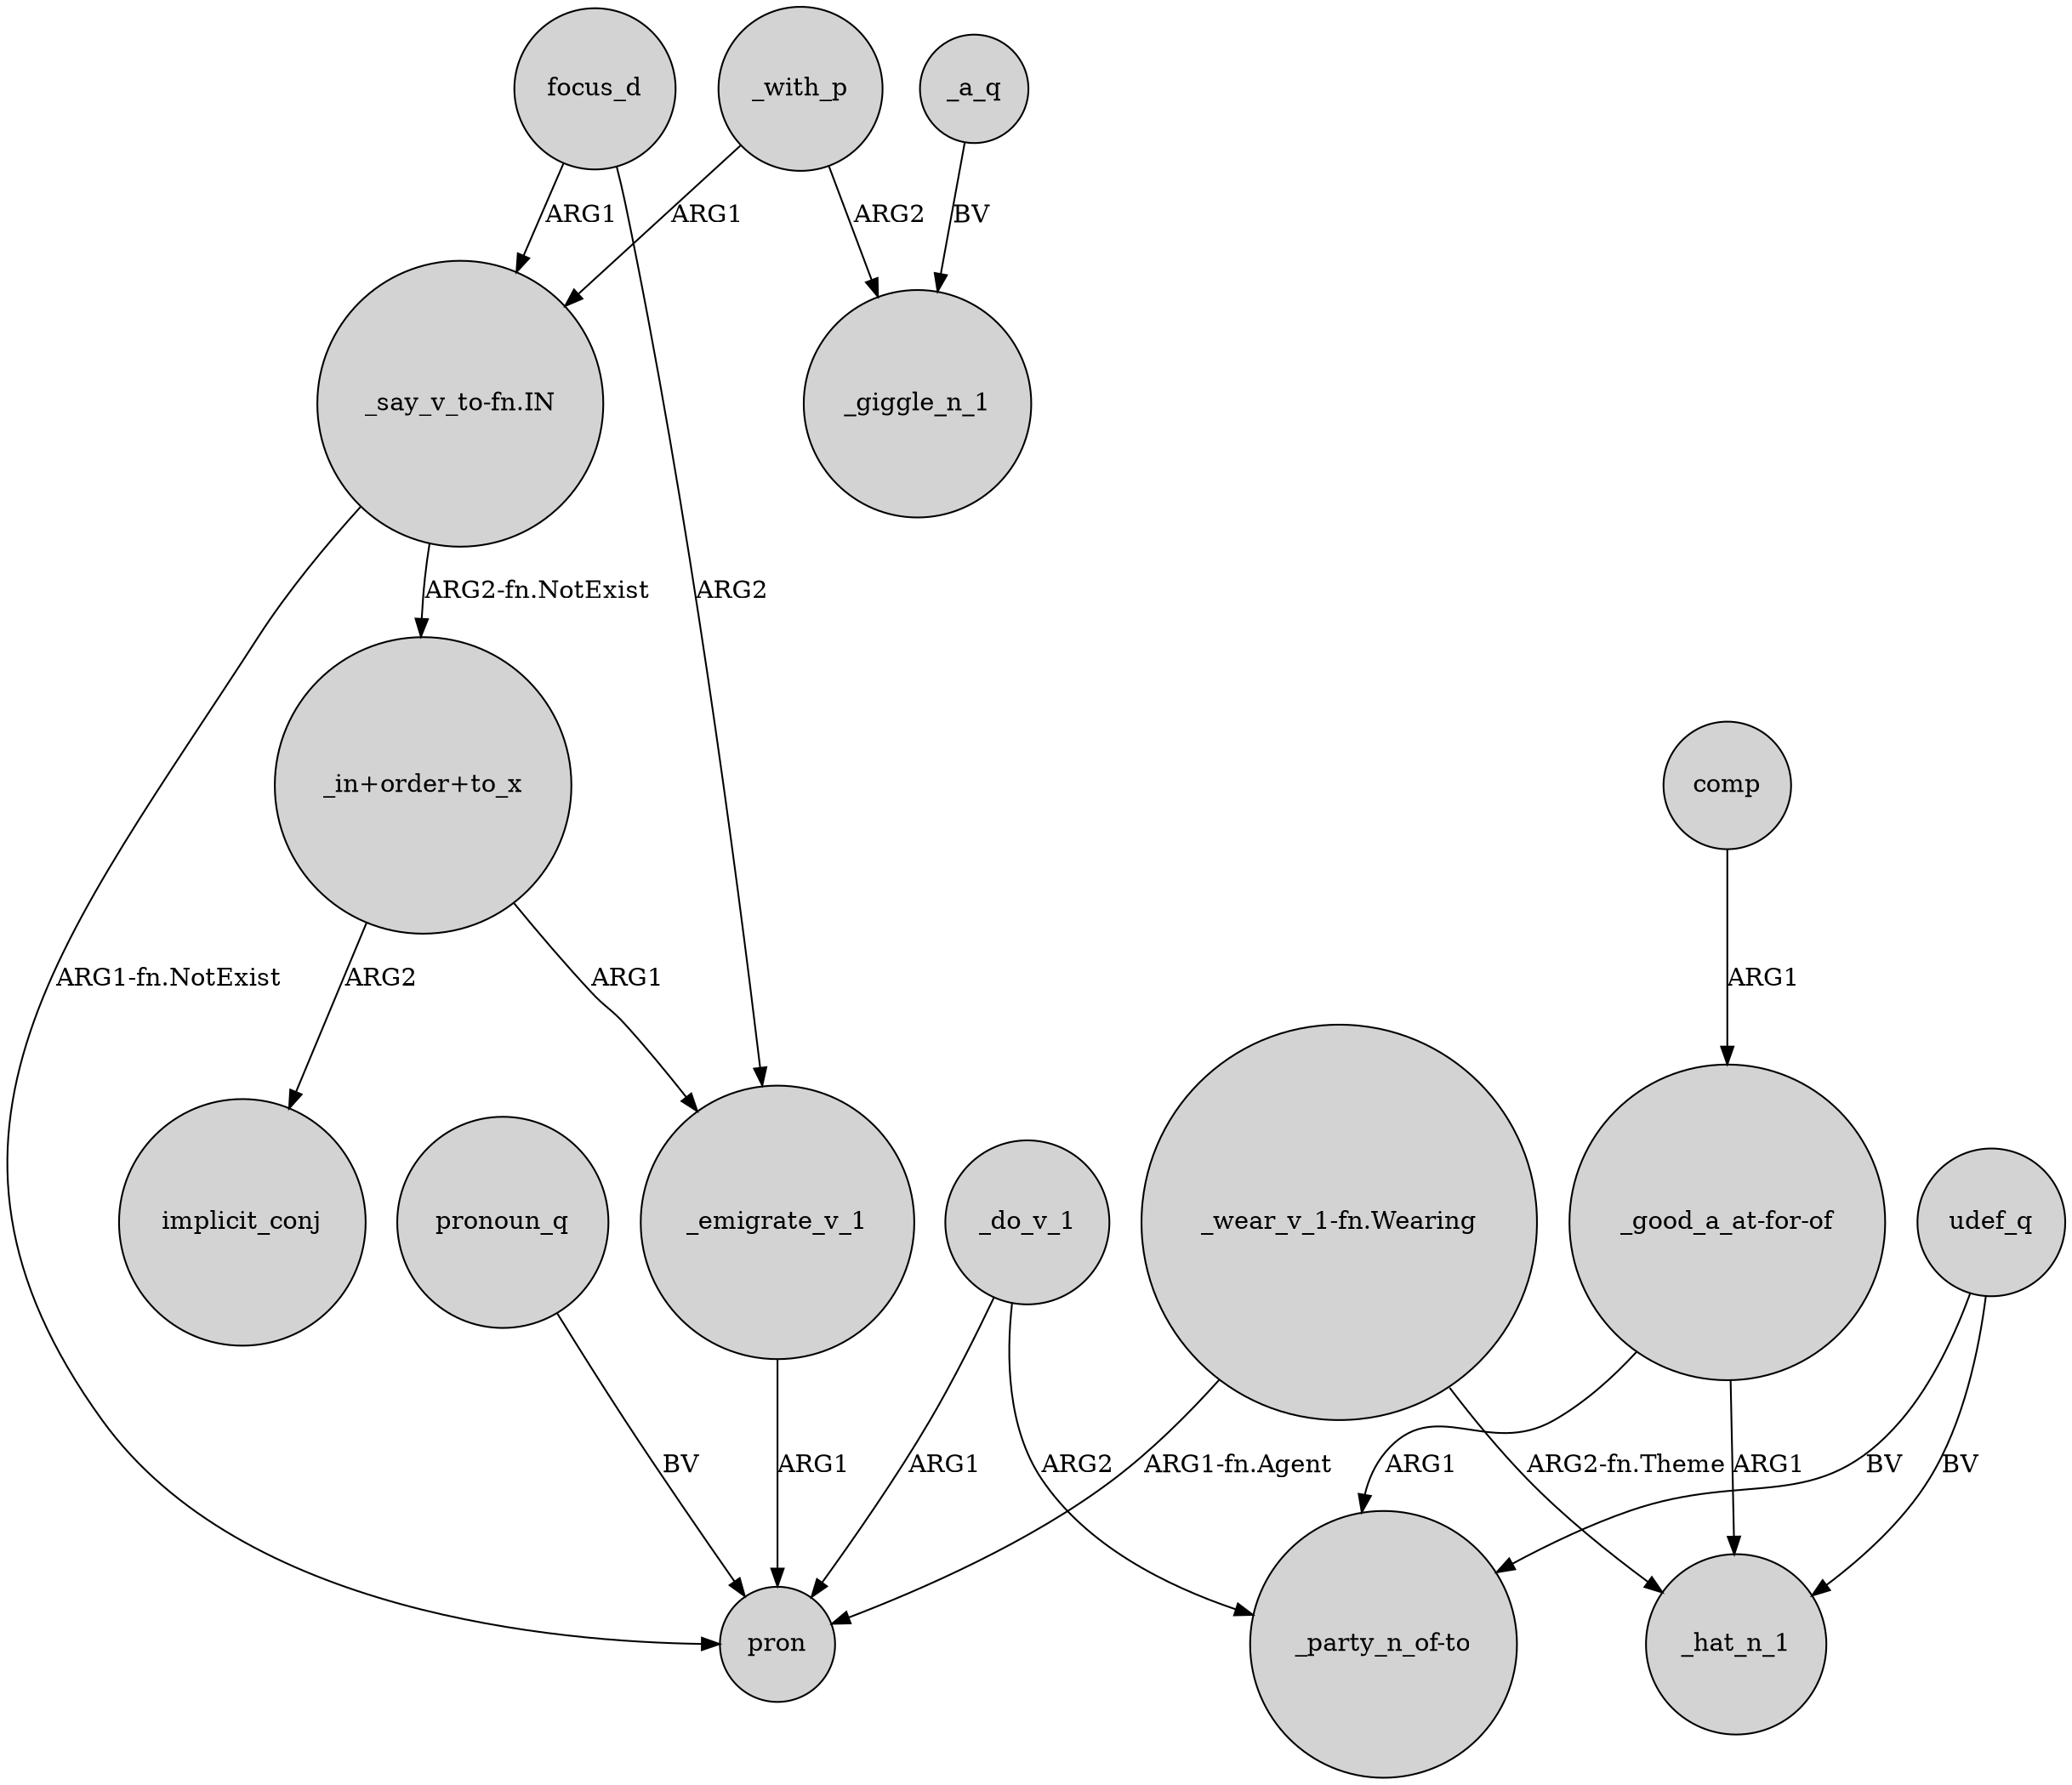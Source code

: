 digraph {
	node [shape=circle style=filled]
	focus_d -> _emigrate_v_1 [label=ARG2]
	"_say_v_to-fn.IN" -> "_in+order+to_x" [label="ARG2-fn.NotExist"]
	_a_q -> _giggle_n_1 [label=BV]
	comp -> "_good_a_at-for-of" [label=ARG1]
	"_say_v_to-fn.IN" -> pron [label="ARG1-fn.NotExist"]
	udef_q -> "_party_n_of-to" [label=BV]
	_emigrate_v_1 -> pron [label=ARG1]
	udef_q -> _hat_n_1 [label=BV]
	_with_p -> "_say_v_to-fn.IN" [label=ARG1]
	pronoun_q -> pron [label=BV]
	_do_v_1 -> pron [label=ARG1]
	_do_v_1 -> "_party_n_of-to" [label=ARG2]
	"_in+order+to_x" -> _emigrate_v_1 [label=ARG1]
	"_wear_v_1-fn.Wearing" -> _hat_n_1 [label="ARG2-fn.Theme"]
	"_good_a_at-for-of" -> _hat_n_1 [label=ARG1]
	"_in+order+to_x" -> implicit_conj [label=ARG2]
	"_good_a_at-for-of" -> "_party_n_of-to" [label=ARG1]
	focus_d -> "_say_v_to-fn.IN" [label=ARG1]
	_with_p -> _giggle_n_1 [label=ARG2]
	"_wear_v_1-fn.Wearing" -> pron [label="ARG1-fn.Agent"]
}
